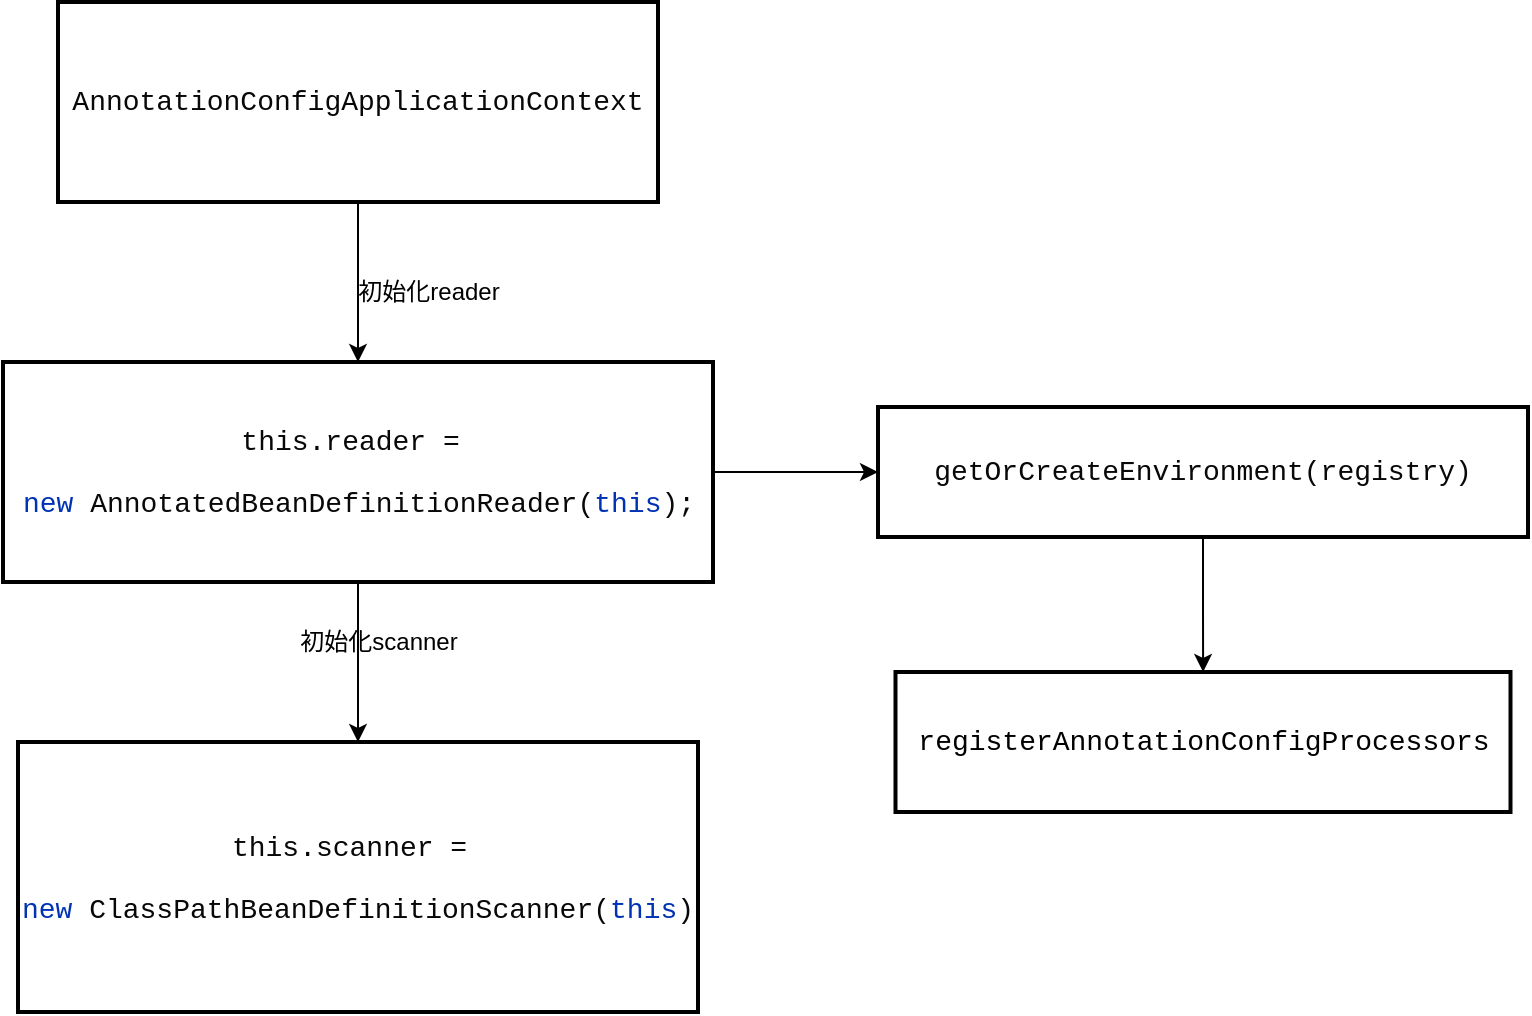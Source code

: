 <mxfile version="21.1.5" type="github">
  <diagram name="第 1 页" id="S8dvEQz45rw4QtraS2be">
    <mxGraphModel dx="880" dy="395" grid="1" gridSize="10" guides="1" tooltips="1" connect="1" arrows="1" fold="1" page="1" pageScale="1" pageWidth="827" pageHeight="1169" math="0" shadow="0">
      <root>
        <mxCell id="0" />
        <mxCell id="1" parent="0" />
        <mxCell id="mPMEa4XzOgycwGohtWZN-5" value="" style="edgeStyle=orthogonalEdgeStyle;rounded=0;orthogonalLoop=1;jettySize=auto;html=1;" edge="1" parent="1" source="mPMEa4XzOgycwGohtWZN-1" target="mPMEa4XzOgycwGohtWZN-4">
          <mxGeometry relative="1" as="geometry" />
        </mxCell>
        <mxCell id="mPMEa4XzOgycwGohtWZN-1" value="&lt;pre style=&quot;background-color:#ffffff;color:#080808;font-family:&#39;Courier New&#39;;font-size:10.5pt;&quot;&gt;AnnotationConfigApplicationContext&lt;/pre&gt;" style="rounded=0;whiteSpace=wrap;html=1;strokeWidth=2;" vertex="1" parent="1">
          <mxGeometry x="120" y="250" width="300" height="100" as="geometry" />
        </mxCell>
        <mxCell id="mPMEa4XzOgycwGohtWZN-8" value="" style="edgeStyle=orthogonalEdgeStyle;rounded=0;orthogonalLoop=1;jettySize=auto;html=1;" edge="1" parent="1" source="mPMEa4XzOgycwGohtWZN-4" target="mPMEa4XzOgycwGohtWZN-7">
          <mxGeometry relative="1" as="geometry" />
        </mxCell>
        <mxCell id="mPMEa4XzOgycwGohtWZN-10" value="" style="edgeStyle=orthogonalEdgeStyle;rounded=0;orthogonalLoop=1;jettySize=auto;html=1;" edge="1" parent="1" source="mPMEa4XzOgycwGohtWZN-4" target="mPMEa4XzOgycwGohtWZN-9">
          <mxGeometry relative="1" as="geometry" />
        </mxCell>
        <mxCell id="mPMEa4XzOgycwGohtWZN-4" value="&lt;pre style=&quot;background-color:#ffffff;color:#080808;font-family:&#39;Courier New&#39;;font-size:10.5pt;&quot;&gt;&lt;pre style=&quot;font-family: &amp;quot;Courier New&amp;quot;; font-size: 10.5pt;&quot;&gt;this.reader = &lt;/pre&gt;&lt;pre style=&quot;font-family: &amp;quot;Courier New&amp;quot;; font-size: 10.5pt;&quot;&gt;&lt;span style=&quot;color:#0033b3;&quot;&gt;new &lt;/span&gt;AnnotatedBeanDefinitionReader(&lt;span style=&quot;color:#0033b3;&quot;&gt;this&lt;/span&gt;);&lt;/pre&gt;&lt;/pre&gt;" style="rounded=0;whiteSpace=wrap;html=1;strokeWidth=2;" vertex="1" parent="1">
          <mxGeometry x="92.5" y="430" width="355" height="110" as="geometry" />
        </mxCell>
        <mxCell id="mPMEa4XzOgycwGohtWZN-7" value="&lt;pre style=&quot;background-color:#ffffff;color:#080808;font-family:&#39;Courier New&#39;;font-size:10.5pt;&quot;&gt;this.scanner = &lt;/pre&gt;&lt;pre style=&quot;background-color:#ffffff;color:#080808;font-family:&#39;Courier New&#39;;font-size:10.5pt;&quot;&gt;&lt;span style=&quot;color:#0033b3;&quot;&gt;new &lt;/span&gt;ClassPathBeanDefinitionScanner(&lt;span style=&quot;color:#0033b3;&quot;&gt;this&lt;/span&gt;)&lt;/pre&gt;" style="whiteSpace=wrap;html=1;rounded=0;strokeWidth=2;" vertex="1" parent="1">
          <mxGeometry x="100" y="620" width="340" height="135" as="geometry" />
        </mxCell>
        <mxCell id="mPMEa4XzOgycwGohtWZN-14" value="" style="edgeStyle=orthogonalEdgeStyle;rounded=0;orthogonalLoop=1;jettySize=auto;html=1;" edge="1" parent="1" source="mPMEa4XzOgycwGohtWZN-9" target="mPMEa4XzOgycwGohtWZN-13">
          <mxGeometry relative="1" as="geometry" />
        </mxCell>
        <mxCell id="mPMEa4XzOgycwGohtWZN-9" value="&lt;pre style=&quot;background-color:#ffffff;color:#080808;font-family:&#39;Courier New&#39;;font-size:10.5pt;&quot;&gt;getOrCreateEnvironment(registry)&lt;/pre&gt;" style="whiteSpace=wrap;html=1;rounded=0;strokeWidth=2;" vertex="1" parent="1">
          <mxGeometry x="530" y="452.5" width="325" height="65" as="geometry" />
        </mxCell>
        <mxCell id="mPMEa4XzOgycwGohtWZN-11" value="初始化reader" style="text;html=1;align=center;verticalAlign=middle;resizable=0;points=[];autosize=1;strokeColor=none;fillColor=none;" vertex="1" parent="1">
          <mxGeometry x="260" y="380" width="90" height="30" as="geometry" />
        </mxCell>
        <mxCell id="mPMEa4XzOgycwGohtWZN-12" value="初始化scanner" style="text;html=1;align=center;verticalAlign=middle;resizable=0;points=[];autosize=1;strokeColor=none;fillColor=none;" vertex="1" parent="1">
          <mxGeometry x="230" y="555" width="100" height="30" as="geometry" />
        </mxCell>
        <mxCell id="mPMEa4XzOgycwGohtWZN-13" value="&lt;pre style=&quot;&quot;&gt;&lt;pre style=&quot;&quot;&gt;&lt;pre style=&quot;font-family: &amp;quot;Courier New&amp;quot;; font-size: 10.5pt;&quot;&gt;&lt;span style=&quot;background-color: rgb(255, 255, 255);&quot;&gt;registerAnnotationConfigProcessors&lt;/span&gt;&lt;/pre&gt;&lt;/pre&gt;&lt;/pre&gt;" style="whiteSpace=wrap;html=1;rounded=0;strokeWidth=2;" vertex="1" parent="1">
          <mxGeometry x="538.75" y="585" width="307.5" height="70" as="geometry" />
        </mxCell>
      </root>
    </mxGraphModel>
  </diagram>
</mxfile>
